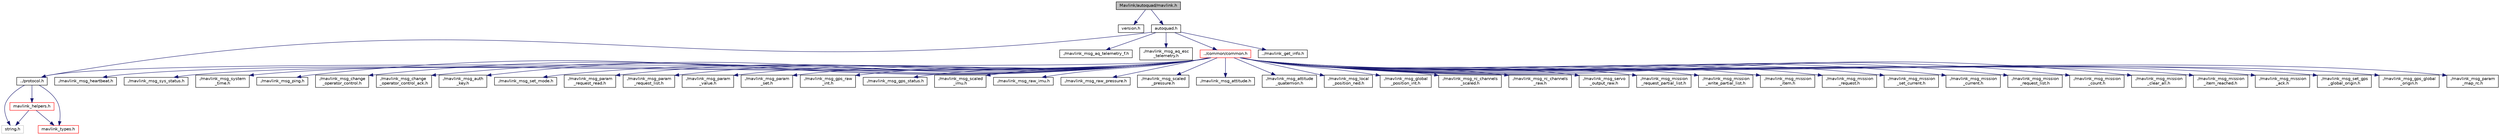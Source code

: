 digraph "Mavlink/autoquad/mavlink.h"
{
  edge [fontname="Helvetica",fontsize="10",labelfontname="Helvetica",labelfontsize="10"];
  node [fontname="Helvetica",fontsize="10",shape=record];
  Node0 [label="Mavlink/autoquad/mavlink.h",height=0.2,width=0.4,color="black", fillcolor="grey75", style="filled", fontcolor="black"];
  Node0 -> Node1 [color="midnightblue",fontsize="10",style="solid"];
  Node1 [label="version.h",height=0.2,width=0.4,color="black", fillcolor="white", style="filled",URL="$autoquad_2version_8h.html",tooltip="MAVLink comm protocol built from autoquad.xml. "];
  Node0 -> Node2 [color="midnightblue",fontsize="10",style="solid"];
  Node2 [label="autoquad.h",height=0.2,width=0.4,color="black", fillcolor="white", style="filled",URL="$autoquad_8h.html",tooltip="MAVLink comm protocol generated from autoquad.xml. "];
  Node2 -> Node3 [color="midnightblue",fontsize="10",style="solid"];
  Node3 [label="../protocol.h",height=0.2,width=0.4,color="black", fillcolor="white", style="filled",URL="$protocol_8h_source.html"];
  Node3 -> Node4 [color="midnightblue",fontsize="10",style="solid"];
  Node4 [label="string.h",height=0.2,width=0.4,color="grey75", fillcolor="white", style="filled"];
  Node3 -> Node5 [color="midnightblue",fontsize="10",style="solid"];
  Node5 [label="mavlink_types.h",height=0.2,width=0.4,color="red", fillcolor="white", style="filled",URL="$mavlink__types_8h_source.html"];
  Node3 -> Node7 [color="midnightblue",fontsize="10",style="solid"];
  Node7 [label="mavlink_helpers.h",height=0.2,width=0.4,color="red", fillcolor="white", style="filled",URL="$mavlink__helpers_8h_source.html"];
  Node7 -> Node4 [color="midnightblue",fontsize="10",style="solid"];
  Node7 -> Node5 [color="midnightblue",fontsize="10",style="solid"];
  Node2 -> Node13 [color="midnightblue",fontsize="10",style="solid"];
  Node13 [label="./mavlink_msg_aq_telemetry_f.h",height=0.2,width=0.4,color="black", fillcolor="white", style="filled",URL="$mavlink__msg__aq__telemetry__f_8h_source.html"];
  Node2 -> Node14 [color="midnightblue",fontsize="10",style="solid"];
  Node14 [label="./mavlink_msg_aq_esc\l_telemetry.h",height=0.2,width=0.4,color="black", fillcolor="white", style="filled",URL="$mavlink__msg__aq__esc__telemetry_8h_source.html"];
  Node2 -> Node15 [color="midnightblue",fontsize="10",style="solid"];
  Node15 [label="../common/common.h",height=0.2,width=0.4,color="red", fillcolor="white", style="filled",URL="$common_8h.html",tooltip="MAVLink comm protocol generated from common.xml. "];
  Node15 -> Node3 [color="midnightblue",fontsize="10",style="solid"];
  Node15 -> Node16 [color="midnightblue",fontsize="10",style="solid"];
  Node16 [label="./mavlink_msg_heartbeat.h",height=0.2,width=0.4,color="black", fillcolor="white", style="filled",URL="$common_2mavlink__msg__heartbeat_8h_source.html"];
  Node15 -> Node17 [color="midnightblue",fontsize="10",style="solid"];
  Node17 [label="./mavlink_msg_sys_status.h",height=0.2,width=0.4,color="black", fillcolor="white", style="filled",URL="$mavlink__msg__sys__status_8h_source.html"];
  Node15 -> Node18 [color="midnightblue",fontsize="10",style="solid"];
  Node18 [label="./mavlink_msg_system\l_time.h",height=0.2,width=0.4,color="black", fillcolor="white", style="filled",URL="$mavlink__msg__system__time_8h_source.html"];
  Node15 -> Node19 [color="midnightblue",fontsize="10",style="solid"];
  Node19 [label="./mavlink_msg_ping.h",height=0.2,width=0.4,color="black", fillcolor="white", style="filled",URL="$mavlink__msg__ping_8h_source.html"];
  Node15 -> Node20 [color="midnightblue",fontsize="10",style="solid"];
  Node20 [label="./mavlink_msg_change\l_operator_control.h",height=0.2,width=0.4,color="black", fillcolor="white", style="filled",URL="$mavlink__msg__change__operator__control_8h_source.html"];
  Node15 -> Node21 [color="midnightblue",fontsize="10",style="solid"];
  Node21 [label="./mavlink_msg_change\l_operator_control_ack.h",height=0.2,width=0.4,color="black", fillcolor="white", style="filled",URL="$mavlink__msg__change__operator__control__ack_8h_source.html"];
  Node15 -> Node22 [color="midnightblue",fontsize="10",style="solid"];
  Node22 [label="./mavlink_msg_auth\l_key.h",height=0.2,width=0.4,color="black", fillcolor="white", style="filled",URL="$mavlink__msg__auth__key_8h_source.html"];
  Node15 -> Node23 [color="midnightblue",fontsize="10",style="solid"];
  Node23 [label="./mavlink_msg_set_mode.h",height=0.2,width=0.4,color="black", fillcolor="white", style="filled",URL="$mavlink__msg__set__mode_8h_source.html"];
  Node15 -> Node24 [color="midnightblue",fontsize="10",style="solid"];
  Node24 [label="./mavlink_msg_param\l_request_read.h",height=0.2,width=0.4,color="black", fillcolor="white", style="filled",URL="$mavlink__msg__param__request__read_8h_source.html"];
  Node15 -> Node25 [color="midnightblue",fontsize="10",style="solid"];
  Node25 [label="./mavlink_msg_param\l_request_list.h",height=0.2,width=0.4,color="black", fillcolor="white", style="filled",URL="$mavlink__msg__param__request__list_8h_source.html"];
  Node15 -> Node26 [color="midnightblue",fontsize="10",style="solid"];
  Node26 [label="./mavlink_msg_param\l_value.h",height=0.2,width=0.4,color="black", fillcolor="white", style="filled",URL="$mavlink__msg__param__value_8h_source.html"];
  Node15 -> Node27 [color="midnightblue",fontsize="10",style="solid"];
  Node27 [label="./mavlink_msg_param\l_set.h",height=0.2,width=0.4,color="black", fillcolor="white", style="filled",URL="$mavlink__msg__param__set_8h_source.html"];
  Node15 -> Node28 [color="midnightblue",fontsize="10",style="solid"];
  Node28 [label="./mavlink_msg_gps_raw\l_int.h",height=0.2,width=0.4,color="black", fillcolor="white", style="filled",URL="$mavlink__msg__gps__raw__int_8h_source.html"];
  Node15 -> Node29 [color="midnightblue",fontsize="10",style="solid"];
  Node29 [label="./mavlink_msg_gps_status.h",height=0.2,width=0.4,color="black", fillcolor="white", style="filled",URL="$mavlink__msg__gps__status_8h_source.html"];
  Node15 -> Node30 [color="midnightblue",fontsize="10",style="solid"];
  Node30 [label="./mavlink_msg_scaled\l_imu.h",height=0.2,width=0.4,color="black", fillcolor="white", style="filled",URL="$mavlink__msg__scaled__imu_8h_source.html"];
  Node15 -> Node31 [color="midnightblue",fontsize="10",style="solid"];
  Node31 [label="./mavlink_msg_raw_imu.h",height=0.2,width=0.4,color="black", fillcolor="white", style="filled",URL="$mavlink__msg__raw__imu_8h_source.html"];
  Node15 -> Node32 [color="midnightblue",fontsize="10",style="solid"];
  Node32 [label="./mavlink_msg_raw_pressure.h",height=0.2,width=0.4,color="black", fillcolor="white", style="filled",URL="$mavlink__msg__raw__pressure_8h_source.html"];
  Node15 -> Node33 [color="midnightblue",fontsize="10",style="solid"];
  Node33 [label="./mavlink_msg_scaled\l_pressure.h",height=0.2,width=0.4,color="black", fillcolor="white", style="filled",URL="$mavlink__msg__scaled__pressure_8h_source.html"];
  Node15 -> Node34 [color="midnightblue",fontsize="10",style="solid"];
  Node34 [label="./mavlink_msg_attitude.h",height=0.2,width=0.4,color="black", fillcolor="white", style="filled",URL="$mavlink__msg__attitude_8h_source.html"];
  Node15 -> Node35 [color="midnightblue",fontsize="10",style="solid"];
  Node35 [label="./mavlink_msg_attitude\l_quaternion.h",height=0.2,width=0.4,color="black", fillcolor="white", style="filled",URL="$mavlink__msg__attitude__quaternion_8h_source.html"];
  Node15 -> Node36 [color="midnightblue",fontsize="10",style="solid"];
  Node36 [label="./mavlink_msg_local\l_position_ned.h",height=0.2,width=0.4,color="black", fillcolor="white", style="filled",URL="$mavlink__msg__local__position__ned_8h_source.html"];
  Node15 -> Node37 [color="midnightblue",fontsize="10",style="solid"];
  Node37 [label="./mavlink_msg_global\l_position_int.h",height=0.2,width=0.4,color="black", fillcolor="white", style="filled",URL="$mavlink__msg__global__position__int_8h_source.html"];
  Node15 -> Node38 [color="midnightblue",fontsize="10",style="solid"];
  Node38 [label="./mavlink_msg_rc_channels\l_scaled.h",height=0.2,width=0.4,color="black", fillcolor="white", style="filled",URL="$mavlink__msg__rc__channels__scaled_8h_source.html"];
  Node15 -> Node39 [color="midnightblue",fontsize="10",style="solid"];
  Node39 [label="./mavlink_msg_rc_channels\l_raw.h",height=0.2,width=0.4,color="black", fillcolor="white", style="filled",URL="$mavlink__msg__rc__channels__raw_8h_source.html"];
  Node15 -> Node40 [color="midnightblue",fontsize="10",style="solid"];
  Node40 [label="./mavlink_msg_servo\l_output_raw.h",height=0.2,width=0.4,color="black", fillcolor="white", style="filled",URL="$mavlink__msg__servo__output__raw_8h_source.html"];
  Node15 -> Node41 [color="midnightblue",fontsize="10",style="solid"];
  Node41 [label="./mavlink_msg_mission\l_request_partial_list.h",height=0.2,width=0.4,color="black", fillcolor="white", style="filled",URL="$mavlink__msg__mission__request__partial__list_8h_source.html"];
  Node15 -> Node42 [color="midnightblue",fontsize="10",style="solid"];
  Node42 [label="./mavlink_msg_mission\l_write_partial_list.h",height=0.2,width=0.4,color="black", fillcolor="white", style="filled",URL="$mavlink__msg__mission__write__partial__list_8h_source.html"];
  Node15 -> Node43 [color="midnightblue",fontsize="10",style="solid"];
  Node43 [label="./mavlink_msg_mission\l_item.h",height=0.2,width=0.4,color="black", fillcolor="white", style="filled",URL="$mavlink__msg__mission__item_8h_source.html"];
  Node15 -> Node44 [color="midnightblue",fontsize="10",style="solid"];
  Node44 [label="./mavlink_msg_mission\l_request.h",height=0.2,width=0.4,color="black", fillcolor="white", style="filled",URL="$mavlink__msg__mission__request_8h_source.html"];
  Node15 -> Node45 [color="midnightblue",fontsize="10",style="solid"];
  Node45 [label="./mavlink_msg_mission\l_set_current.h",height=0.2,width=0.4,color="black", fillcolor="white", style="filled",URL="$mavlink__msg__mission__set__current_8h_source.html"];
  Node15 -> Node46 [color="midnightblue",fontsize="10",style="solid"];
  Node46 [label="./mavlink_msg_mission\l_current.h",height=0.2,width=0.4,color="black", fillcolor="white", style="filled",URL="$mavlink__msg__mission__current_8h_source.html"];
  Node15 -> Node47 [color="midnightblue",fontsize="10",style="solid"];
  Node47 [label="./mavlink_msg_mission\l_request_list.h",height=0.2,width=0.4,color="black", fillcolor="white", style="filled",URL="$mavlink__msg__mission__request__list_8h_source.html"];
  Node15 -> Node48 [color="midnightblue",fontsize="10",style="solid"];
  Node48 [label="./mavlink_msg_mission\l_count.h",height=0.2,width=0.4,color="black", fillcolor="white", style="filled",URL="$mavlink__msg__mission__count_8h_source.html"];
  Node15 -> Node49 [color="midnightblue",fontsize="10",style="solid"];
  Node49 [label="./mavlink_msg_mission\l_clear_all.h",height=0.2,width=0.4,color="black", fillcolor="white", style="filled",URL="$mavlink__msg__mission__clear__all_8h_source.html"];
  Node15 -> Node50 [color="midnightblue",fontsize="10",style="solid"];
  Node50 [label="./mavlink_msg_mission\l_item_reached.h",height=0.2,width=0.4,color="black", fillcolor="white", style="filled",URL="$mavlink__msg__mission__item__reached_8h_source.html"];
  Node15 -> Node51 [color="midnightblue",fontsize="10",style="solid"];
  Node51 [label="./mavlink_msg_mission\l_ack.h",height=0.2,width=0.4,color="black", fillcolor="white", style="filled",URL="$mavlink__msg__mission__ack_8h_source.html"];
  Node15 -> Node52 [color="midnightblue",fontsize="10",style="solid"];
  Node52 [label="./mavlink_msg_set_gps\l_global_origin.h",height=0.2,width=0.4,color="black", fillcolor="white", style="filled",URL="$mavlink__msg__set__gps__global__origin_8h_source.html"];
  Node15 -> Node53 [color="midnightblue",fontsize="10",style="solid"];
  Node53 [label="./mavlink_msg_gps_global\l_origin.h",height=0.2,width=0.4,color="black", fillcolor="white", style="filled",URL="$mavlink__msg__gps__global__origin_8h_source.html"];
  Node15 -> Node54 [color="midnightblue",fontsize="10",style="solid"];
  Node54 [label="./mavlink_msg_param\l_map_rc.h",height=0.2,width=0.4,color="black", fillcolor="white", style="filled",URL="$mavlink__msg__param__map__rc_8h_source.html"];
  Node2 -> Node154 [color="midnightblue",fontsize="10",style="solid"];
  Node154 [label="../mavlink_get_info.h",height=0.2,width=0.4,color="black", fillcolor="white", style="filled",URL="$mavlink__get__info_8h_source.html"];
}
